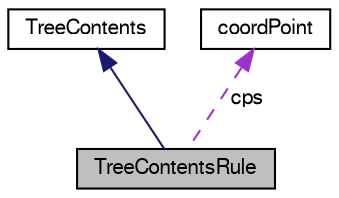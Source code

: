 digraph G
{
  edge [fontname="FreeSans",fontsize="10",labelfontname="FreeSans",labelfontsize="10"];
  node [fontname="FreeSans",fontsize="10",shape=record];
  Node1 [label="TreeContentsRule",height=0.2,width=0.4,color="black", fillcolor="grey75", style="filled" fontcolor="black"];
  Node2 -> Node1 [dir="back",color="midnightblue",fontsize="10",style="solid",fontname="FreeSans"];
  Node2 [label="TreeContents",height=0.2,width=0.4,color="black", fillcolor="white", style="filled",URL="$classTreeContents.html",tooltip="Abstract class for the object held within a tree (ie a node)"];
  Node3 -> Node1 [dir="back",color="darkorchid3",fontsize="10",style="dashed",label=" cps" ,fontname="FreeSans"];
  Node3 [label="coordPoint",height=0.2,width=0.4,color="black", fillcolor="white", style="filled",URL="$structcoordPoint.html",tooltip="This structure holds onto the two sets of points chosen for the comparison."];
}
